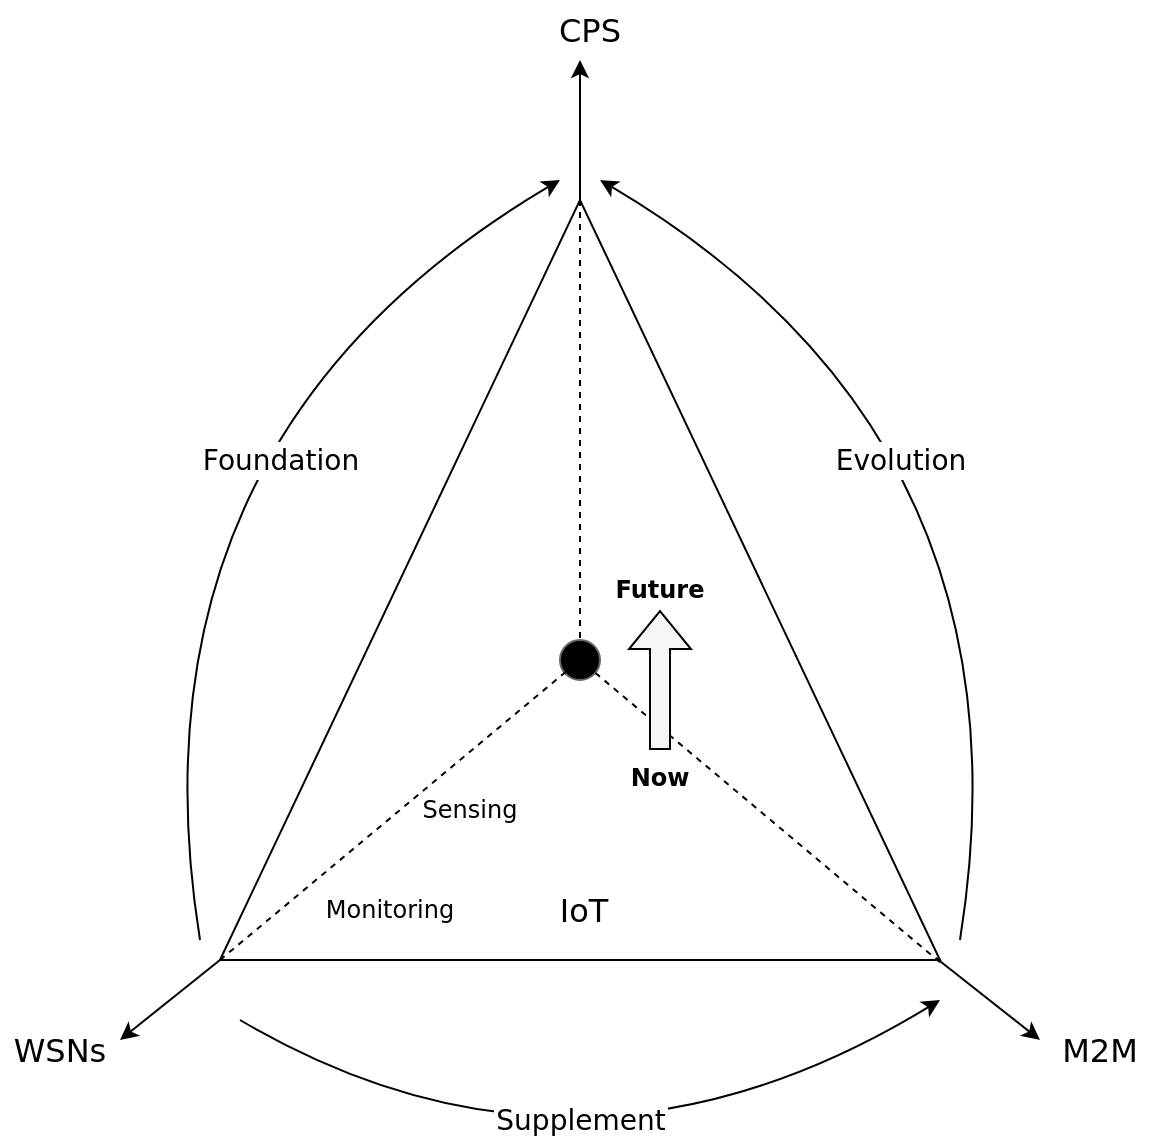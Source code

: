 <mxfile version="19.0.3" type="device"><diagram id="GAd8V2HRWWX2tRFLQoVZ" name="Page-1"><mxGraphModel dx="1394" dy="817" grid="1" gridSize="10" guides="1" tooltips="1" connect="1" arrows="1" fold="1" page="1" pageScale="1" pageWidth="1169" pageHeight="827" math="0" shadow="0"><root><mxCell id="0"/><mxCell id="1" parent="0"/><mxCell id="prBezmw8ax7Z-lEB4Wqv-1" value="" style="triangle;whiteSpace=wrap;html=1;rotation=-90;" parent="1" vertex="1"><mxGeometry x="420" y="140" width="380" height="360" as="geometry"/></mxCell><mxCell id="prBezmw8ax7Z-lEB4Wqv-2" value="" style="ellipse;whiteSpace=wrap;html=1;aspect=fixed;fillColor=#000000;fontColor=#333333;strokeColor=#666666;" parent="1" vertex="1"><mxGeometry x="600" y="350" width="20" height="20" as="geometry"/></mxCell><mxCell id="prBezmw8ax7Z-lEB4Wqv-3" value="" style="endArrow=none;html=1;rounded=0;entryX=0.5;entryY=0.5;entryDx=0;entryDy=0;entryPerimeter=0;dashed=1;endFill=0;" parent="1" target="prBezmw8ax7Z-lEB4Wqv-2" edge="1"><mxGeometry width="50" height="50" relative="1" as="geometry"><mxPoint x="430" y="510" as="sourcePoint"/><mxPoint x="610" y="390" as="targetPoint"/></mxGeometry></mxCell><mxCell id="prBezmw8ax7Z-lEB4Wqv-4" value="" style="endArrow=none;html=1;rounded=0;entryX=0.5;entryY=0.5;entryDx=0;entryDy=0;entryPerimeter=0;dashed=1;endFill=0;exitX=-0.003;exitY=1;exitDx=0;exitDy=0;exitPerimeter=0;" parent="1" source="prBezmw8ax7Z-lEB4Wqv-1" edge="1"><mxGeometry width="50" height="50" relative="1" as="geometry"><mxPoint x="430" y="510" as="sourcePoint"/><mxPoint x="610" y="360" as="targetPoint"/></mxGeometry></mxCell><mxCell id="prBezmw8ax7Z-lEB4Wqv-5" value="" style="endArrow=none;html=1;rounded=0;dashed=1;endFill=0;exitX=1;exitY=0.5;exitDx=0;exitDy=0;" parent="1" source="prBezmw8ax7Z-lEB4Wqv-1" edge="1"><mxGeometry width="50" height="50" relative="1" as="geometry"><mxPoint x="450" y="530" as="sourcePoint"/><mxPoint x="610" y="360" as="targetPoint"/></mxGeometry></mxCell><mxCell id="prBezmw8ax7Z-lEB4Wqv-9" value="" style="group" parent="1" vertex="1" connectable="0"><mxGeometry x="620" y="310" width="60" height="124" as="geometry"/></mxCell><mxCell id="prBezmw8ax7Z-lEB4Wqv-6" value="" style="shape=flexArrow;endArrow=classic;html=1;rounded=0;fillColor=#f5f5f5;strokeColor=#000000;fontFamily=Dejavu Sans;" parent="prBezmw8ax7Z-lEB4Wqv-9" edge="1"><mxGeometry width="50" height="50" relative="1" as="geometry"><mxPoint x="30" y="95" as="sourcePoint"/><mxPoint x="30" y="25" as="targetPoint"/></mxGeometry></mxCell><mxCell id="prBezmw8ax7Z-lEB4Wqv-7" value="&lt;b&gt;Future&lt;/b&gt;" style="text;html=1;strokeColor=none;fillColor=none;align=center;verticalAlign=middle;whiteSpace=wrap;rounded=0;fontFamily=Dejavu Sans;" parent="prBezmw8ax7Z-lEB4Wqv-9" vertex="1"><mxGeometry width="60" height="30" as="geometry"/></mxCell><mxCell id="prBezmw8ax7Z-lEB4Wqv-8" value="&lt;b&gt;Now&lt;/b&gt;" style="text;html=1;strokeColor=none;fillColor=none;align=center;verticalAlign=middle;whiteSpace=wrap;rounded=0;fontFamily=Dejavu Sans;" parent="prBezmw8ax7Z-lEB4Wqv-9" vertex="1"><mxGeometry y="94" width="60" height="30" as="geometry"/></mxCell><mxCell id="prBezmw8ax7Z-lEB4Wqv-10" value="Sensing" style="text;html=1;strokeColor=none;fillColor=none;align=center;verticalAlign=middle;whiteSpace=wrap;rounded=0;fontFamily=Dejavu Sans;" parent="1" vertex="1"><mxGeometry x="525" y="420" width="60" height="30" as="geometry"/></mxCell><mxCell id="prBezmw8ax7Z-lEB4Wqv-11" value="Monitoring" style="text;html=1;strokeColor=none;fillColor=none;align=center;verticalAlign=middle;whiteSpace=wrap;rounded=0;fontFamily=Dejavu Sans;" parent="1" vertex="1"><mxGeometry x="485" y="470" width="60" height="30" as="geometry"/></mxCell><mxCell id="prBezmw8ax7Z-lEB4Wqv-12" value="IoT" style="text;html=1;strokeColor=none;fillColor=none;align=center;verticalAlign=middle;whiteSpace=wrap;rounded=0;fontFamily=Dejavu Sans;fontSize=16;" parent="1" vertex="1"><mxGeometry x="582" y="470" width="60" height="30" as="geometry"/></mxCell><mxCell id="prBezmw8ax7Z-lEB4Wqv-13" value="" style="endArrow=classic;html=1;rounded=0;fontFamily=Dejavu Sans;fontSize=16;strokeColor=#000000;fillColor=#000000;" parent="1" edge="1"><mxGeometry width="50" height="50" relative="1" as="geometry"><mxPoint x="430" y="510" as="sourcePoint"/><mxPoint x="380" y="550" as="targetPoint"/></mxGeometry></mxCell><mxCell id="prBezmw8ax7Z-lEB4Wqv-14" value="" style="endArrow=classic;html=1;rounded=0;fontFamily=Dejavu Sans;fontSize=16;strokeColor=#000000;fillColor=#000000;exitX=0.003;exitY=0.994;exitDx=0;exitDy=0;exitPerimeter=0;" parent="1" source="prBezmw8ax7Z-lEB4Wqv-1" edge="1"><mxGeometry width="50" height="50" relative="1" as="geometry"><mxPoint x="560" y="440" as="sourcePoint"/><mxPoint x="840" y="550" as="targetPoint"/></mxGeometry></mxCell><mxCell id="prBezmw8ax7Z-lEB4Wqv-15" value="" style="endArrow=classic;html=1;rounded=0;fontFamily=Dejavu Sans;fontSize=16;strokeColor=#000000;fillColor=#000000;" parent="1" source="prBezmw8ax7Z-lEB4Wqv-1" edge="1"><mxGeometry width="50" height="50" relative="1" as="geometry"><mxPoint x="560" y="440" as="sourcePoint"/><mxPoint x="610" y="60" as="targetPoint"/></mxGeometry></mxCell><mxCell id="prBezmw8ax7Z-lEB4Wqv-16" value="CPS" style="text;html=1;strokeColor=none;fillColor=none;align=center;verticalAlign=middle;whiteSpace=wrap;rounded=0;fontFamily=Dejavu Sans;fontSize=16;" parent="1" vertex="1"><mxGeometry x="585" y="30" width="60" height="30" as="geometry"/></mxCell><mxCell id="prBezmw8ax7Z-lEB4Wqv-17" value="WSNs" style="text;html=1;strokeColor=none;fillColor=none;align=center;verticalAlign=middle;whiteSpace=wrap;rounded=0;fontFamily=Dejavu Sans;fontSize=16;" parent="1" vertex="1"><mxGeometry x="320" y="540" width="60" height="30" as="geometry"/></mxCell><mxCell id="prBezmw8ax7Z-lEB4Wqv-18" value="M2M" style="text;html=1;strokeColor=none;fillColor=none;align=center;verticalAlign=middle;whiteSpace=wrap;rounded=0;fontFamily=Dejavu Sans;fontSize=16;" parent="1" vertex="1"><mxGeometry x="840" y="540" width="60" height="30" as="geometry"/></mxCell><mxCell id="vrscR20oGHecQbytQysQ-1" value="Foundation" style="curved=1;endArrow=classic;html=1;rounded=0;fontFamily=Dejavu Sans;fontSize=14;labelBackgroundColor=default;labelBorderColor=#FFFFFF;" edge="1" parent="1"><mxGeometry x="0.246" y="-49" width="50" height="50" relative="1" as="geometry"><mxPoint x="420" y="500" as="sourcePoint"/><mxPoint x="600" y="120" as="targetPoint"/><Array as="points"><mxPoint x="380" y="250"/></Array><mxPoint as="offset"/></mxGeometry></mxCell><mxCell id="vrscR20oGHecQbytQysQ-2" value="Evolution" style="curved=1;endArrow=classic;html=1;rounded=0;fontFamily=Dejavu Sans;fontSize=14;labelBackgroundColor=default;labelBorderColor=#FFFFFF;" edge="1" parent="1"><mxGeometry x="0.212" y="44" width="50" height="50" relative="1" as="geometry"><mxPoint x="800" y="500" as="sourcePoint"/><mxPoint x="620" y="120" as="targetPoint"/><Array as="points"><mxPoint x="840" y="250"/></Array><mxPoint as="offset"/></mxGeometry></mxCell><mxCell id="vrscR20oGHecQbytQysQ-3" value="Supplement" style="curved=1;endArrow=classic;html=1;rounded=0;fontFamily=Dejavu Sans;fontSize=14;labelBackgroundColor=default;labelBorderColor=#FFFFFF;" edge="1" parent="1"><mxGeometry x="0.094" y="43" width="50" height="50" relative="1" as="geometry"><mxPoint x="440" y="540" as="sourcePoint"/><mxPoint x="790" y="530" as="targetPoint"/><Array as="points"><mxPoint x="610" y="640"/></Array><mxPoint as="offset"/></mxGeometry></mxCell></root></mxGraphModel></diagram></mxfile>